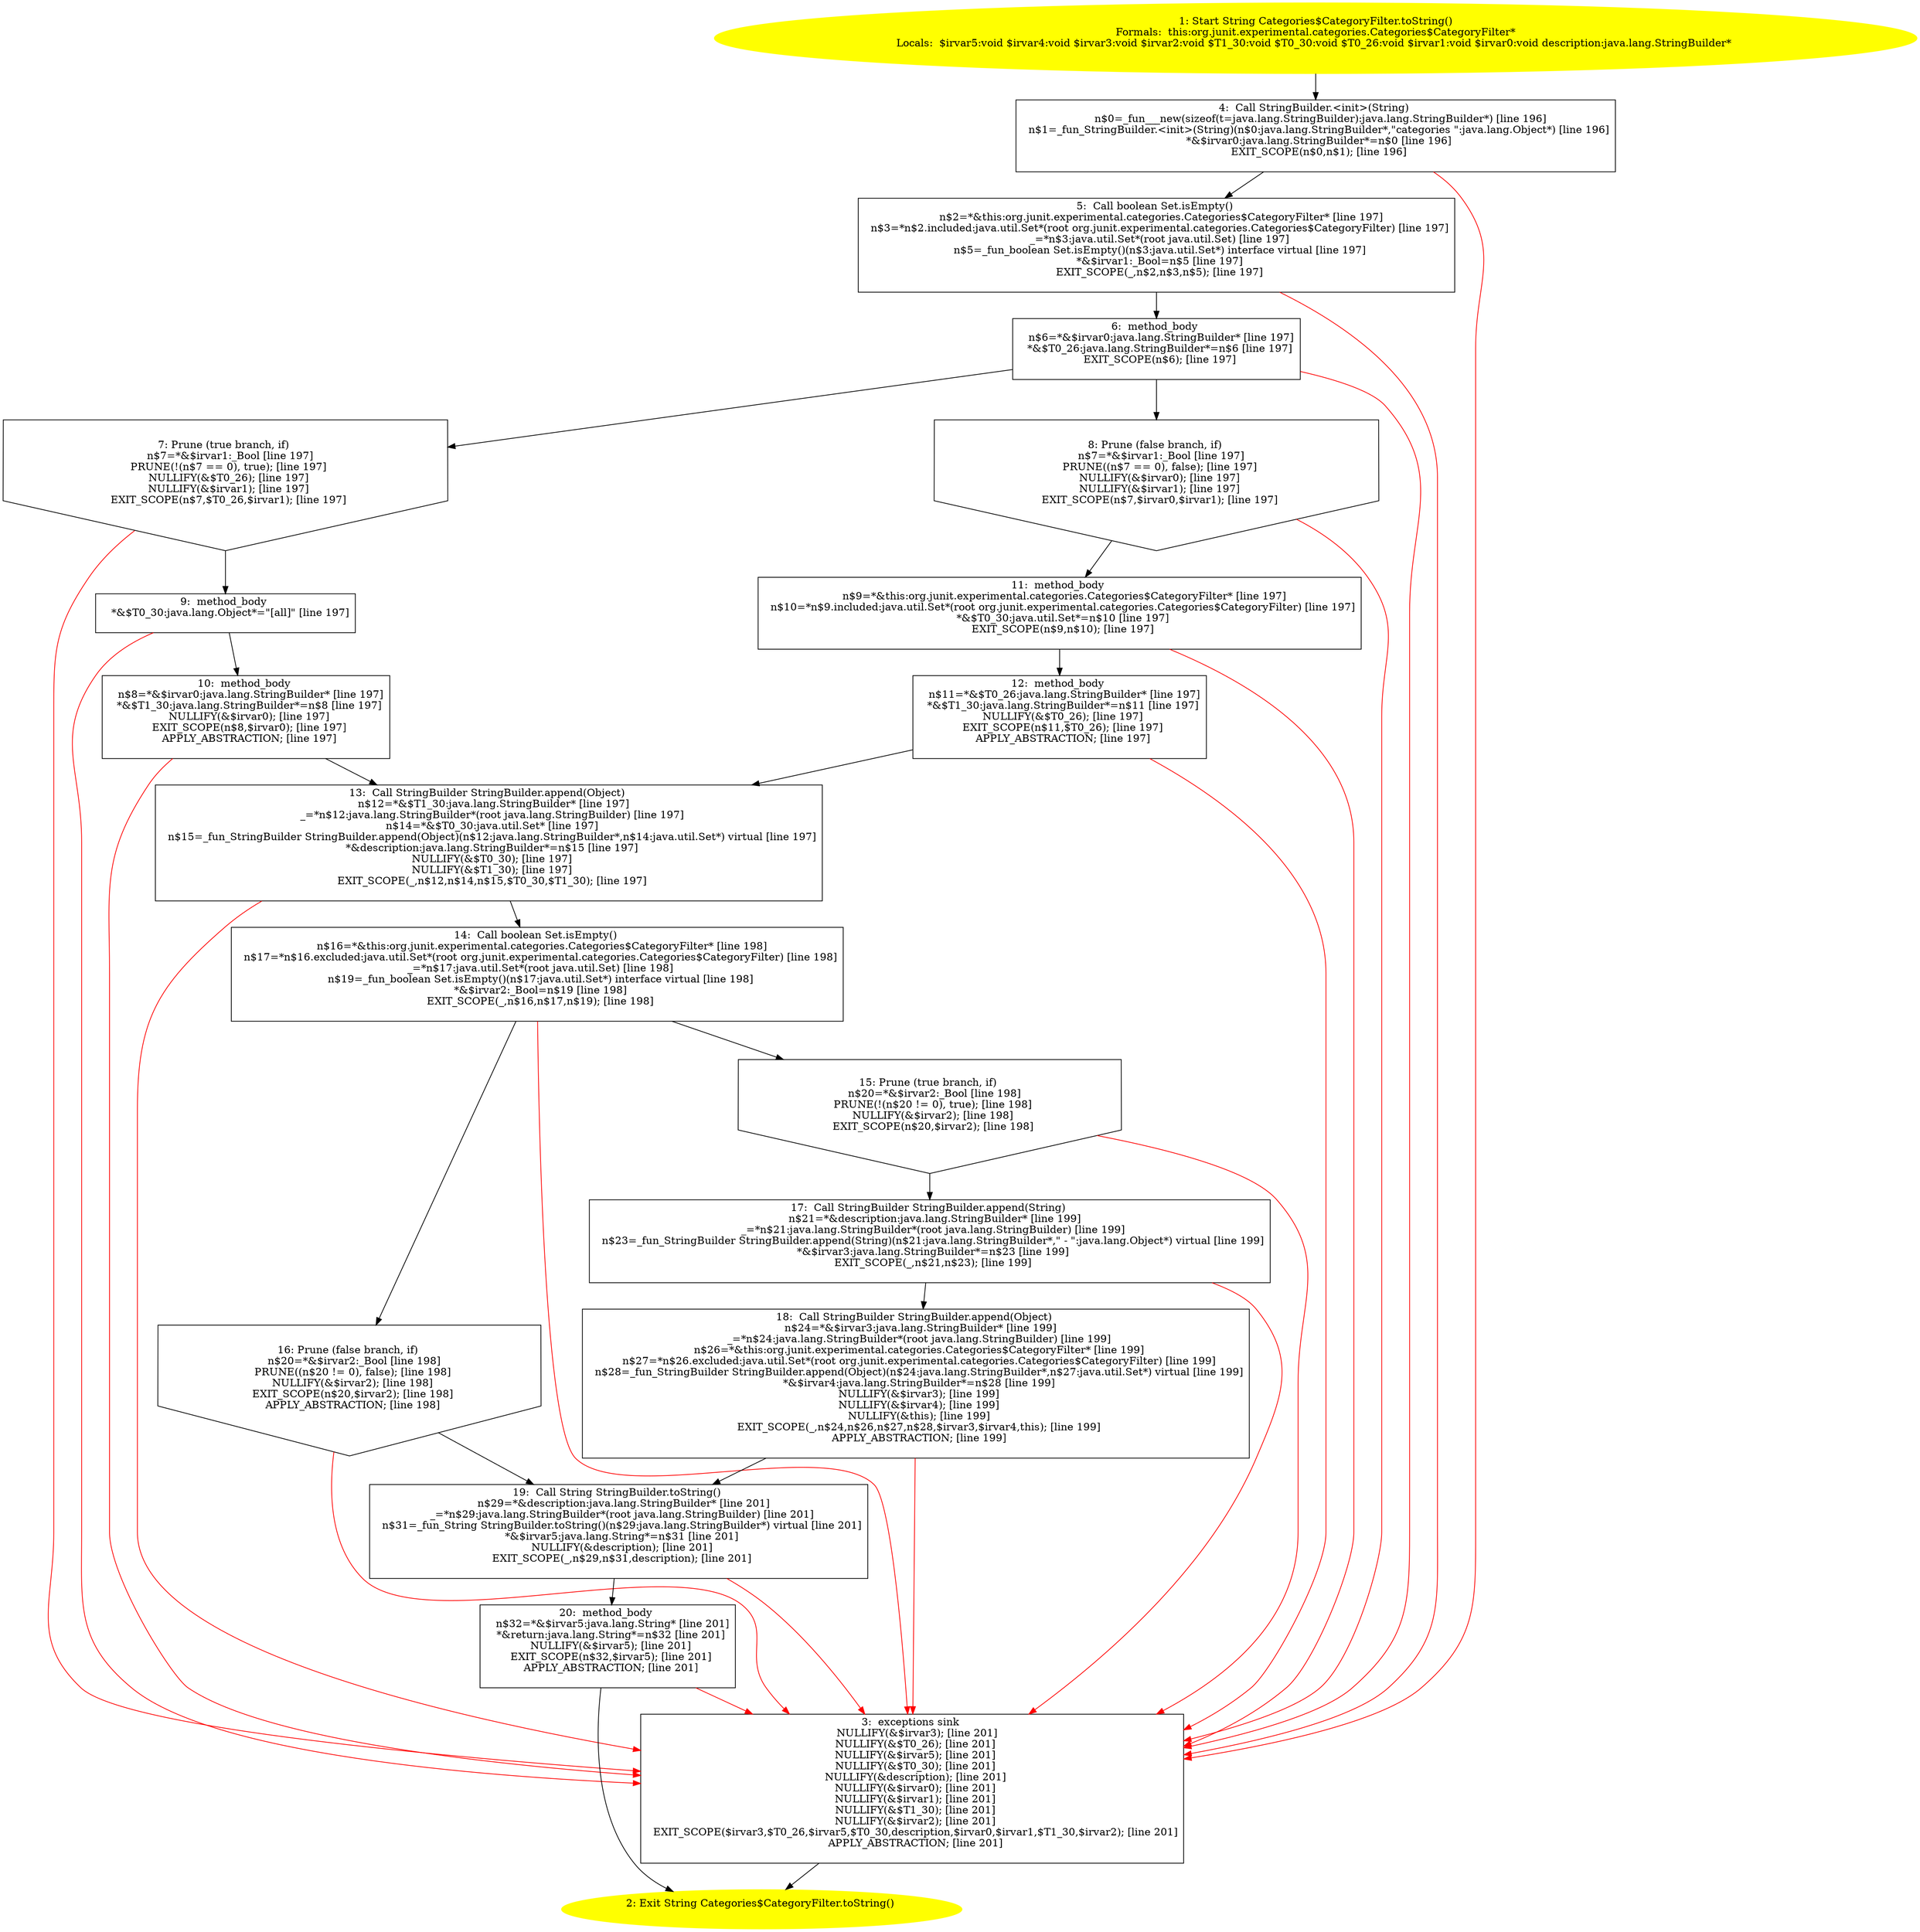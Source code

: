 /* @generated */
digraph cfg {
"org.junit.experimental.categories.Categories$CategoryFilter.toString():java.lang.String.196c75caa7b0a879850e314a675bd705_1" [label="1: Start String Categories$CategoryFilter.toString()\nFormals:  this:org.junit.experimental.categories.Categories$CategoryFilter*\nLocals:  $irvar5:void $irvar4:void $irvar3:void $irvar2:void $T1_30:void $T0_30:void $T0_26:void $irvar1:void $irvar0:void description:java.lang.StringBuilder* \n  " color=yellow style=filled]
	

	 "org.junit.experimental.categories.Categories$CategoryFilter.toString():java.lang.String.196c75caa7b0a879850e314a675bd705_1" -> "org.junit.experimental.categories.Categories$CategoryFilter.toString():java.lang.String.196c75caa7b0a879850e314a675bd705_4" ;
"org.junit.experimental.categories.Categories$CategoryFilter.toString():java.lang.String.196c75caa7b0a879850e314a675bd705_2" [label="2: Exit String Categories$CategoryFilter.toString() \n  " color=yellow style=filled]
	

"org.junit.experimental.categories.Categories$CategoryFilter.toString():java.lang.String.196c75caa7b0a879850e314a675bd705_3" [label="3:  exceptions sink \n   NULLIFY(&$irvar3); [line 201]\n  NULLIFY(&$T0_26); [line 201]\n  NULLIFY(&$irvar5); [line 201]\n  NULLIFY(&$T0_30); [line 201]\n  NULLIFY(&description); [line 201]\n  NULLIFY(&$irvar0); [line 201]\n  NULLIFY(&$irvar1); [line 201]\n  NULLIFY(&$T1_30); [line 201]\n  NULLIFY(&$irvar2); [line 201]\n  EXIT_SCOPE($irvar3,$T0_26,$irvar5,$T0_30,description,$irvar0,$irvar1,$T1_30,$irvar2); [line 201]\n  APPLY_ABSTRACTION; [line 201]\n " shape="box"]
	

	 "org.junit.experimental.categories.Categories$CategoryFilter.toString():java.lang.String.196c75caa7b0a879850e314a675bd705_3" -> "org.junit.experimental.categories.Categories$CategoryFilter.toString():java.lang.String.196c75caa7b0a879850e314a675bd705_2" ;
"org.junit.experimental.categories.Categories$CategoryFilter.toString():java.lang.String.196c75caa7b0a879850e314a675bd705_4" [label="4:  Call StringBuilder.<init>(String) \n   n$0=_fun___new(sizeof(t=java.lang.StringBuilder):java.lang.StringBuilder*) [line 196]\n  n$1=_fun_StringBuilder.<init>(String)(n$0:java.lang.StringBuilder*,\"categories \":java.lang.Object*) [line 196]\n  *&$irvar0:java.lang.StringBuilder*=n$0 [line 196]\n  EXIT_SCOPE(n$0,n$1); [line 196]\n " shape="box"]
	

	 "org.junit.experimental.categories.Categories$CategoryFilter.toString():java.lang.String.196c75caa7b0a879850e314a675bd705_4" -> "org.junit.experimental.categories.Categories$CategoryFilter.toString():java.lang.String.196c75caa7b0a879850e314a675bd705_5" ;
	 "org.junit.experimental.categories.Categories$CategoryFilter.toString():java.lang.String.196c75caa7b0a879850e314a675bd705_4" -> "org.junit.experimental.categories.Categories$CategoryFilter.toString():java.lang.String.196c75caa7b0a879850e314a675bd705_3" [color="red" ];
"org.junit.experimental.categories.Categories$CategoryFilter.toString():java.lang.String.196c75caa7b0a879850e314a675bd705_5" [label="5:  Call boolean Set.isEmpty() \n   n$2=*&this:org.junit.experimental.categories.Categories$CategoryFilter* [line 197]\n  n$3=*n$2.included:java.util.Set*(root org.junit.experimental.categories.Categories$CategoryFilter) [line 197]\n  _=*n$3:java.util.Set*(root java.util.Set) [line 197]\n  n$5=_fun_boolean Set.isEmpty()(n$3:java.util.Set*) interface virtual [line 197]\n  *&$irvar1:_Bool=n$5 [line 197]\n  EXIT_SCOPE(_,n$2,n$3,n$5); [line 197]\n " shape="box"]
	

	 "org.junit.experimental.categories.Categories$CategoryFilter.toString():java.lang.String.196c75caa7b0a879850e314a675bd705_5" -> "org.junit.experimental.categories.Categories$CategoryFilter.toString():java.lang.String.196c75caa7b0a879850e314a675bd705_6" ;
	 "org.junit.experimental.categories.Categories$CategoryFilter.toString():java.lang.String.196c75caa7b0a879850e314a675bd705_5" -> "org.junit.experimental.categories.Categories$CategoryFilter.toString():java.lang.String.196c75caa7b0a879850e314a675bd705_3" [color="red" ];
"org.junit.experimental.categories.Categories$CategoryFilter.toString():java.lang.String.196c75caa7b0a879850e314a675bd705_6" [label="6:  method_body \n   n$6=*&$irvar0:java.lang.StringBuilder* [line 197]\n  *&$T0_26:java.lang.StringBuilder*=n$6 [line 197]\n  EXIT_SCOPE(n$6); [line 197]\n " shape="box"]
	

	 "org.junit.experimental.categories.Categories$CategoryFilter.toString():java.lang.String.196c75caa7b0a879850e314a675bd705_6" -> "org.junit.experimental.categories.Categories$CategoryFilter.toString():java.lang.String.196c75caa7b0a879850e314a675bd705_7" ;
	 "org.junit.experimental.categories.Categories$CategoryFilter.toString():java.lang.String.196c75caa7b0a879850e314a675bd705_6" -> "org.junit.experimental.categories.Categories$CategoryFilter.toString():java.lang.String.196c75caa7b0a879850e314a675bd705_8" ;
	 "org.junit.experimental.categories.Categories$CategoryFilter.toString():java.lang.String.196c75caa7b0a879850e314a675bd705_6" -> "org.junit.experimental.categories.Categories$CategoryFilter.toString():java.lang.String.196c75caa7b0a879850e314a675bd705_3" [color="red" ];
"org.junit.experimental.categories.Categories$CategoryFilter.toString():java.lang.String.196c75caa7b0a879850e314a675bd705_7" [label="7: Prune (true branch, if) \n   n$7=*&$irvar1:_Bool [line 197]\n  PRUNE(!(n$7 == 0), true); [line 197]\n  NULLIFY(&$T0_26); [line 197]\n  NULLIFY(&$irvar1); [line 197]\n  EXIT_SCOPE(n$7,$T0_26,$irvar1); [line 197]\n " shape="invhouse"]
	

	 "org.junit.experimental.categories.Categories$CategoryFilter.toString():java.lang.String.196c75caa7b0a879850e314a675bd705_7" -> "org.junit.experimental.categories.Categories$CategoryFilter.toString():java.lang.String.196c75caa7b0a879850e314a675bd705_9" ;
	 "org.junit.experimental.categories.Categories$CategoryFilter.toString():java.lang.String.196c75caa7b0a879850e314a675bd705_7" -> "org.junit.experimental.categories.Categories$CategoryFilter.toString():java.lang.String.196c75caa7b0a879850e314a675bd705_3" [color="red" ];
"org.junit.experimental.categories.Categories$CategoryFilter.toString():java.lang.String.196c75caa7b0a879850e314a675bd705_8" [label="8: Prune (false branch, if) \n   n$7=*&$irvar1:_Bool [line 197]\n  PRUNE((n$7 == 0), false); [line 197]\n  NULLIFY(&$irvar0); [line 197]\n  NULLIFY(&$irvar1); [line 197]\n  EXIT_SCOPE(n$7,$irvar0,$irvar1); [line 197]\n " shape="invhouse"]
	

	 "org.junit.experimental.categories.Categories$CategoryFilter.toString():java.lang.String.196c75caa7b0a879850e314a675bd705_8" -> "org.junit.experimental.categories.Categories$CategoryFilter.toString():java.lang.String.196c75caa7b0a879850e314a675bd705_11" ;
	 "org.junit.experimental.categories.Categories$CategoryFilter.toString():java.lang.String.196c75caa7b0a879850e314a675bd705_8" -> "org.junit.experimental.categories.Categories$CategoryFilter.toString():java.lang.String.196c75caa7b0a879850e314a675bd705_3" [color="red" ];
"org.junit.experimental.categories.Categories$CategoryFilter.toString():java.lang.String.196c75caa7b0a879850e314a675bd705_9" [label="9:  method_body \n   *&$T0_30:java.lang.Object*=\"[all]\" [line 197]\n " shape="box"]
	

	 "org.junit.experimental.categories.Categories$CategoryFilter.toString():java.lang.String.196c75caa7b0a879850e314a675bd705_9" -> "org.junit.experimental.categories.Categories$CategoryFilter.toString():java.lang.String.196c75caa7b0a879850e314a675bd705_10" ;
	 "org.junit.experimental.categories.Categories$CategoryFilter.toString():java.lang.String.196c75caa7b0a879850e314a675bd705_9" -> "org.junit.experimental.categories.Categories$CategoryFilter.toString():java.lang.String.196c75caa7b0a879850e314a675bd705_3" [color="red" ];
"org.junit.experimental.categories.Categories$CategoryFilter.toString():java.lang.String.196c75caa7b0a879850e314a675bd705_10" [label="10:  method_body \n   n$8=*&$irvar0:java.lang.StringBuilder* [line 197]\n  *&$T1_30:java.lang.StringBuilder*=n$8 [line 197]\n  NULLIFY(&$irvar0); [line 197]\n  EXIT_SCOPE(n$8,$irvar0); [line 197]\n  APPLY_ABSTRACTION; [line 197]\n " shape="box"]
	

	 "org.junit.experimental.categories.Categories$CategoryFilter.toString():java.lang.String.196c75caa7b0a879850e314a675bd705_10" -> "org.junit.experimental.categories.Categories$CategoryFilter.toString():java.lang.String.196c75caa7b0a879850e314a675bd705_13" ;
	 "org.junit.experimental.categories.Categories$CategoryFilter.toString():java.lang.String.196c75caa7b0a879850e314a675bd705_10" -> "org.junit.experimental.categories.Categories$CategoryFilter.toString():java.lang.String.196c75caa7b0a879850e314a675bd705_3" [color="red" ];
"org.junit.experimental.categories.Categories$CategoryFilter.toString():java.lang.String.196c75caa7b0a879850e314a675bd705_11" [label="11:  method_body \n   n$9=*&this:org.junit.experimental.categories.Categories$CategoryFilter* [line 197]\n  n$10=*n$9.included:java.util.Set*(root org.junit.experimental.categories.Categories$CategoryFilter) [line 197]\n  *&$T0_30:java.util.Set*=n$10 [line 197]\n  EXIT_SCOPE(n$9,n$10); [line 197]\n " shape="box"]
	

	 "org.junit.experimental.categories.Categories$CategoryFilter.toString():java.lang.String.196c75caa7b0a879850e314a675bd705_11" -> "org.junit.experimental.categories.Categories$CategoryFilter.toString():java.lang.String.196c75caa7b0a879850e314a675bd705_12" ;
	 "org.junit.experimental.categories.Categories$CategoryFilter.toString():java.lang.String.196c75caa7b0a879850e314a675bd705_11" -> "org.junit.experimental.categories.Categories$CategoryFilter.toString():java.lang.String.196c75caa7b0a879850e314a675bd705_3" [color="red" ];
"org.junit.experimental.categories.Categories$CategoryFilter.toString():java.lang.String.196c75caa7b0a879850e314a675bd705_12" [label="12:  method_body \n   n$11=*&$T0_26:java.lang.StringBuilder* [line 197]\n  *&$T1_30:java.lang.StringBuilder*=n$11 [line 197]\n  NULLIFY(&$T0_26); [line 197]\n  EXIT_SCOPE(n$11,$T0_26); [line 197]\n  APPLY_ABSTRACTION; [line 197]\n " shape="box"]
	

	 "org.junit.experimental.categories.Categories$CategoryFilter.toString():java.lang.String.196c75caa7b0a879850e314a675bd705_12" -> "org.junit.experimental.categories.Categories$CategoryFilter.toString():java.lang.String.196c75caa7b0a879850e314a675bd705_13" ;
	 "org.junit.experimental.categories.Categories$CategoryFilter.toString():java.lang.String.196c75caa7b0a879850e314a675bd705_12" -> "org.junit.experimental.categories.Categories$CategoryFilter.toString():java.lang.String.196c75caa7b0a879850e314a675bd705_3" [color="red" ];
"org.junit.experimental.categories.Categories$CategoryFilter.toString():java.lang.String.196c75caa7b0a879850e314a675bd705_13" [label="13:  Call StringBuilder StringBuilder.append(Object) \n   n$12=*&$T1_30:java.lang.StringBuilder* [line 197]\n  _=*n$12:java.lang.StringBuilder*(root java.lang.StringBuilder) [line 197]\n  n$14=*&$T0_30:java.util.Set* [line 197]\n  n$15=_fun_StringBuilder StringBuilder.append(Object)(n$12:java.lang.StringBuilder*,n$14:java.util.Set*) virtual [line 197]\n  *&description:java.lang.StringBuilder*=n$15 [line 197]\n  NULLIFY(&$T0_30); [line 197]\n  NULLIFY(&$T1_30); [line 197]\n  EXIT_SCOPE(_,n$12,n$14,n$15,$T0_30,$T1_30); [line 197]\n " shape="box"]
	

	 "org.junit.experimental.categories.Categories$CategoryFilter.toString():java.lang.String.196c75caa7b0a879850e314a675bd705_13" -> "org.junit.experimental.categories.Categories$CategoryFilter.toString():java.lang.String.196c75caa7b0a879850e314a675bd705_14" ;
	 "org.junit.experimental.categories.Categories$CategoryFilter.toString():java.lang.String.196c75caa7b0a879850e314a675bd705_13" -> "org.junit.experimental.categories.Categories$CategoryFilter.toString():java.lang.String.196c75caa7b0a879850e314a675bd705_3" [color="red" ];
"org.junit.experimental.categories.Categories$CategoryFilter.toString():java.lang.String.196c75caa7b0a879850e314a675bd705_14" [label="14:  Call boolean Set.isEmpty() \n   n$16=*&this:org.junit.experimental.categories.Categories$CategoryFilter* [line 198]\n  n$17=*n$16.excluded:java.util.Set*(root org.junit.experimental.categories.Categories$CategoryFilter) [line 198]\n  _=*n$17:java.util.Set*(root java.util.Set) [line 198]\n  n$19=_fun_boolean Set.isEmpty()(n$17:java.util.Set*) interface virtual [line 198]\n  *&$irvar2:_Bool=n$19 [line 198]\n  EXIT_SCOPE(_,n$16,n$17,n$19); [line 198]\n " shape="box"]
	

	 "org.junit.experimental.categories.Categories$CategoryFilter.toString():java.lang.String.196c75caa7b0a879850e314a675bd705_14" -> "org.junit.experimental.categories.Categories$CategoryFilter.toString():java.lang.String.196c75caa7b0a879850e314a675bd705_15" ;
	 "org.junit.experimental.categories.Categories$CategoryFilter.toString():java.lang.String.196c75caa7b0a879850e314a675bd705_14" -> "org.junit.experimental.categories.Categories$CategoryFilter.toString():java.lang.String.196c75caa7b0a879850e314a675bd705_16" ;
	 "org.junit.experimental.categories.Categories$CategoryFilter.toString():java.lang.String.196c75caa7b0a879850e314a675bd705_14" -> "org.junit.experimental.categories.Categories$CategoryFilter.toString():java.lang.String.196c75caa7b0a879850e314a675bd705_3" [color="red" ];
"org.junit.experimental.categories.Categories$CategoryFilter.toString():java.lang.String.196c75caa7b0a879850e314a675bd705_15" [label="15: Prune (true branch, if) \n   n$20=*&$irvar2:_Bool [line 198]\n  PRUNE(!(n$20 != 0), true); [line 198]\n  NULLIFY(&$irvar2); [line 198]\n  EXIT_SCOPE(n$20,$irvar2); [line 198]\n " shape="invhouse"]
	

	 "org.junit.experimental.categories.Categories$CategoryFilter.toString():java.lang.String.196c75caa7b0a879850e314a675bd705_15" -> "org.junit.experimental.categories.Categories$CategoryFilter.toString():java.lang.String.196c75caa7b0a879850e314a675bd705_17" ;
	 "org.junit.experimental.categories.Categories$CategoryFilter.toString():java.lang.String.196c75caa7b0a879850e314a675bd705_15" -> "org.junit.experimental.categories.Categories$CategoryFilter.toString():java.lang.String.196c75caa7b0a879850e314a675bd705_3" [color="red" ];
"org.junit.experimental.categories.Categories$CategoryFilter.toString():java.lang.String.196c75caa7b0a879850e314a675bd705_16" [label="16: Prune (false branch, if) \n   n$20=*&$irvar2:_Bool [line 198]\n  PRUNE((n$20 != 0), false); [line 198]\n  NULLIFY(&$irvar2); [line 198]\n  EXIT_SCOPE(n$20,$irvar2); [line 198]\n  APPLY_ABSTRACTION; [line 198]\n " shape="invhouse"]
	

	 "org.junit.experimental.categories.Categories$CategoryFilter.toString():java.lang.String.196c75caa7b0a879850e314a675bd705_16" -> "org.junit.experimental.categories.Categories$CategoryFilter.toString():java.lang.String.196c75caa7b0a879850e314a675bd705_19" ;
	 "org.junit.experimental.categories.Categories$CategoryFilter.toString():java.lang.String.196c75caa7b0a879850e314a675bd705_16" -> "org.junit.experimental.categories.Categories$CategoryFilter.toString():java.lang.String.196c75caa7b0a879850e314a675bd705_3" [color="red" ];
"org.junit.experimental.categories.Categories$CategoryFilter.toString():java.lang.String.196c75caa7b0a879850e314a675bd705_17" [label="17:  Call StringBuilder StringBuilder.append(String) \n   n$21=*&description:java.lang.StringBuilder* [line 199]\n  _=*n$21:java.lang.StringBuilder*(root java.lang.StringBuilder) [line 199]\n  n$23=_fun_StringBuilder StringBuilder.append(String)(n$21:java.lang.StringBuilder*,\" - \":java.lang.Object*) virtual [line 199]\n  *&$irvar3:java.lang.StringBuilder*=n$23 [line 199]\n  EXIT_SCOPE(_,n$21,n$23); [line 199]\n " shape="box"]
	

	 "org.junit.experimental.categories.Categories$CategoryFilter.toString():java.lang.String.196c75caa7b0a879850e314a675bd705_17" -> "org.junit.experimental.categories.Categories$CategoryFilter.toString():java.lang.String.196c75caa7b0a879850e314a675bd705_18" ;
	 "org.junit.experimental.categories.Categories$CategoryFilter.toString():java.lang.String.196c75caa7b0a879850e314a675bd705_17" -> "org.junit.experimental.categories.Categories$CategoryFilter.toString():java.lang.String.196c75caa7b0a879850e314a675bd705_3" [color="red" ];
"org.junit.experimental.categories.Categories$CategoryFilter.toString():java.lang.String.196c75caa7b0a879850e314a675bd705_18" [label="18:  Call StringBuilder StringBuilder.append(Object) \n   n$24=*&$irvar3:java.lang.StringBuilder* [line 199]\n  _=*n$24:java.lang.StringBuilder*(root java.lang.StringBuilder) [line 199]\n  n$26=*&this:org.junit.experimental.categories.Categories$CategoryFilter* [line 199]\n  n$27=*n$26.excluded:java.util.Set*(root org.junit.experimental.categories.Categories$CategoryFilter) [line 199]\n  n$28=_fun_StringBuilder StringBuilder.append(Object)(n$24:java.lang.StringBuilder*,n$27:java.util.Set*) virtual [line 199]\n  *&$irvar4:java.lang.StringBuilder*=n$28 [line 199]\n  NULLIFY(&$irvar3); [line 199]\n  NULLIFY(&$irvar4); [line 199]\n  NULLIFY(&this); [line 199]\n  EXIT_SCOPE(_,n$24,n$26,n$27,n$28,$irvar3,$irvar4,this); [line 199]\n  APPLY_ABSTRACTION; [line 199]\n " shape="box"]
	

	 "org.junit.experimental.categories.Categories$CategoryFilter.toString():java.lang.String.196c75caa7b0a879850e314a675bd705_18" -> "org.junit.experimental.categories.Categories$CategoryFilter.toString():java.lang.String.196c75caa7b0a879850e314a675bd705_19" ;
	 "org.junit.experimental.categories.Categories$CategoryFilter.toString():java.lang.String.196c75caa7b0a879850e314a675bd705_18" -> "org.junit.experimental.categories.Categories$CategoryFilter.toString():java.lang.String.196c75caa7b0a879850e314a675bd705_3" [color="red" ];
"org.junit.experimental.categories.Categories$CategoryFilter.toString():java.lang.String.196c75caa7b0a879850e314a675bd705_19" [label="19:  Call String StringBuilder.toString() \n   n$29=*&description:java.lang.StringBuilder* [line 201]\n  _=*n$29:java.lang.StringBuilder*(root java.lang.StringBuilder) [line 201]\n  n$31=_fun_String StringBuilder.toString()(n$29:java.lang.StringBuilder*) virtual [line 201]\n  *&$irvar5:java.lang.String*=n$31 [line 201]\n  NULLIFY(&description); [line 201]\n  EXIT_SCOPE(_,n$29,n$31,description); [line 201]\n " shape="box"]
	

	 "org.junit.experimental.categories.Categories$CategoryFilter.toString():java.lang.String.196c75caa7b0a879850e314a675bd705_19" -> "org.junit.experimental.categories.Categories$CategoryFilter.toString():java.lang.String.196c75caa7b0a879850e314a675bd705_20" ;
	 "org.junit.experimental.categories.Categories$CategoryFilter.toString():java.lang.String.196c75caa7b0a879850e314a675bd705_19" -> "org.junit.experimental.categories.Categories$CategoryFilter.toString():java.lang.String.196c75caa7b0a879850e314a675bd705_3" [color="red" ];
"org.junit.experimental.categories.Categories$CategoryFilter.toString():java.lang.String.196c75caa7b0a879850e314a675bd705_20" [label="20:  method_body \n   n$32=*&$irvar5:java.lang.String* [line 201]\n  *&return:java.lang.String*=n$32 [line 201]\n  NULLIFY(&$irvar5); [line 201]\n  EXIT_SCOPE(n$32,$irvar5); [line 201]\n  APPLY_ABSTRACTION; [line 201]\n " shape="box"]
	

	 "org.junit.experimental.categories.Categories$CategoryFilter.toString():java.lang.String.196c75caa7b0a879850e314a675bd705_20" -> "org.junit.experimental.categories.Categories$CategoryFilter.toString():java.lang.String.196c75caa7b0a879850e314a675bd705_2" ;
	 "org.junit.experimental.categories.Categories$CategoryFilter.toString():java.lang.String.196c75caa7b0a879850e314a675bd705_20" -> "org.junit.experimental.categories.Categories$CategoryFilter.toString():java.lang.String.196c75caa7b0a879850e314a675bd705_3" [color="red" ];
}
